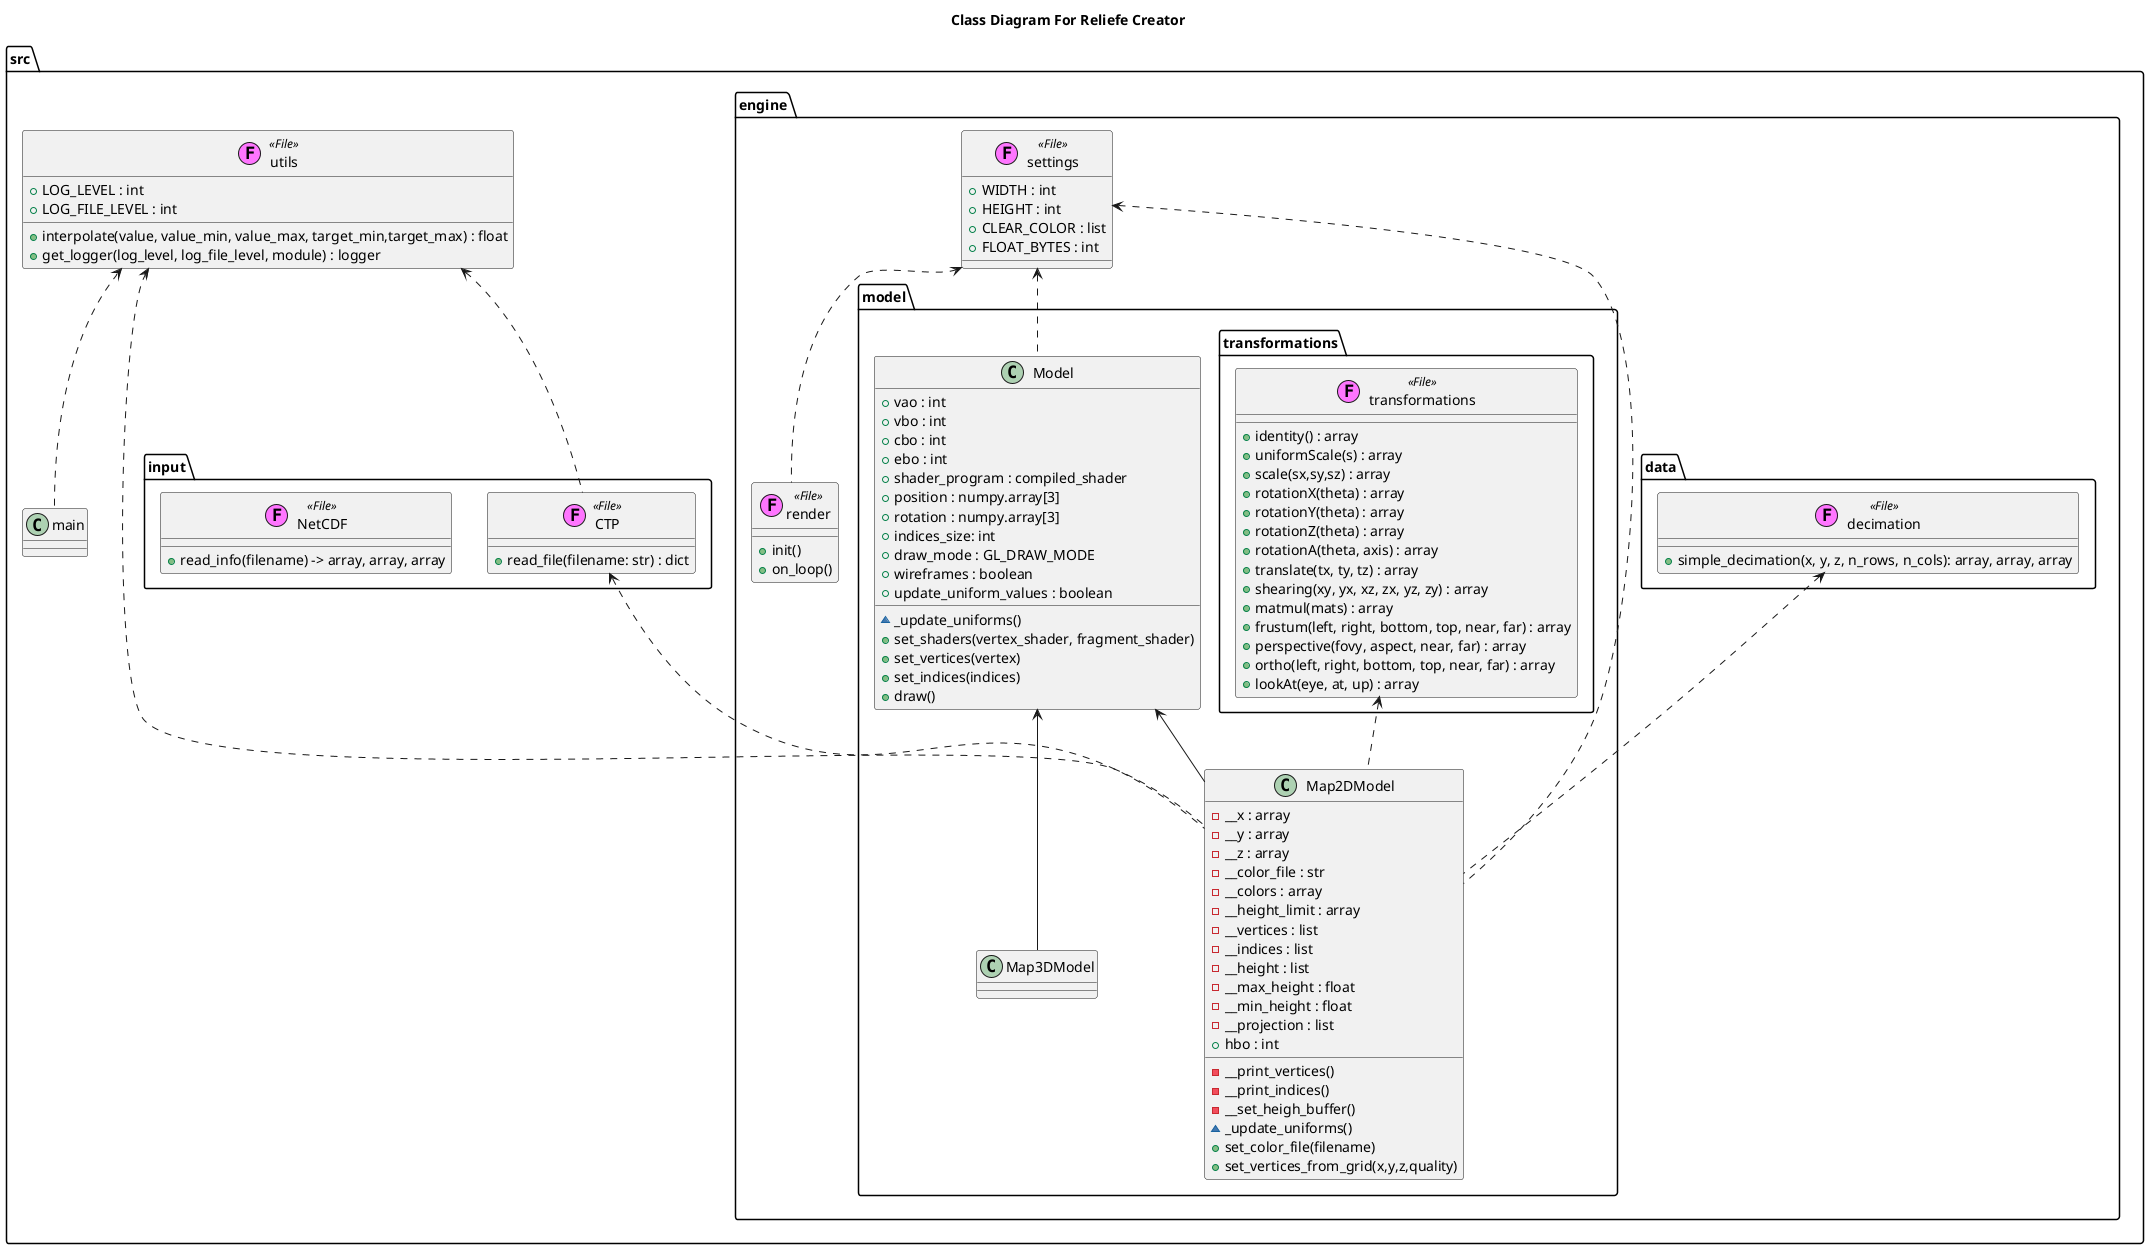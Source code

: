 @startuml

' Variable definition
!$file = "(F,#ff75ff) File"

' Configuration definition
title Class Diagram For Reliefe Creator
set namespaceSeparator .

' Package hierarchy
package src {
    package engine {
        package model {
            package transformations {}
        }
        package data {}
    }
    package input {}
}


' Classes definition
class src.engine.settings << $file >>{
    + WIDTH : int
    + HEIGHT : int
    + CLEAR_COLOR : list
    + FLOAT_BYTES : int
}

class src.engine.model.transformations.transformations <<$file>> {
    + identity() : array
    + uniformScale(s) : array
    + scale(sx,sy,sz) : array
    + rotationX(theta) : array
    + rotationY(theta) : array
    + rotationZ(theta) : array
    + rotationA(theta, axis) : array
    + translate(tx, ty, tz) : array
    + shearing(xy, yx, xz, zx, yz, zy) : array
    + matmul(mats) : array
    + frustum(left, right, bottom, top, near, far) : array
    + perspective(fovy, aspect, near, far) : array
    + ortho(left, right, bottom, top, near, far) : array
    + lookAt(eye, at, up) : array
}


class src.engine.model.Model {

    + vao : int
    + vbo : int
    + cbo : int
    + ebo : int
    + shader_program : compiled_shader
    + position : numpy.array[3]
    + rotation : numpy.array[3]
    + indices_size: int
    + draw_mode : GL_DRAW_MODE
    + wireframes : boolean
    + update_uniform_values : boolean

    ~ _update_uniforms()
    + set_shaders(vertex_shader, fragment_shader)
    + set_vertices(vertex)
    + set_indices(indices)
    + draw()
}

class src.engine.render << $file >>{
    + init()
    + on_loop()
}

class src.input.NetCDF <<$file>> {
    + read_info(filename) -> array, array, array
}

class src.engine.data.decimation <<$file>>{
    + simple_decimation(x, y, z, n_rows, n_cols): array, array, array
}

class src.utils <<$file>>{
    + LOG_LEVEL : int
    + LOG_FILE_LEVEL : int
    + interpolate(value, value_min, value_max, target_min,target_max) : float
    + get_logger(log_level, log_file_level, module) : logger
}

class src.engine.model.Map2DModel{
    - __x : array
    - __y : array
    - __z : array
    - __color_file : str
    - __colors : array
    - __height_limit : array
    - __vertices : list
    - __indices : list
    - __height : list
    - __max_height : float
    - __min_height : float
    - __projection : list
    + hbo : int

    - __print_vertices()
    - __print_indices()
    - __set_heigh_buffer()
    ~ _update_uniforms()
    + set_color_file(filename)
    + set_vertices_from_grid(x,y,z,quality)

}

class src.input.CTP <<$file>> {
    + read_file(filename: str) : dict
}

class src.engine.model.Map3DModel{

}

class src.main {

}


' herency
src.engine.model.Map2DModel -u-> src.engine.model.Model
src.engine.model.Map3DModel -u-> src.engine.model.Model

' uses
src.engine.model.Map2DModel -u.> src.engine.data.decimation
src.engine.model.Map2DModel -u.> src.engine.settings
src.engine.model.Map2DModel -u.> src.engine.model.transformations.transformations
src.engine.model.Map2DModel -u.> src.input.CTP
src.engine.model.Map2DModel -u.> src.utils

src.input.CTP -u.> src.utils

src.engine.model.Model -u.> src.engine.settings

src.engine.render -u.>  src.engine.settings

src.main -u.> src.utils

@enduml